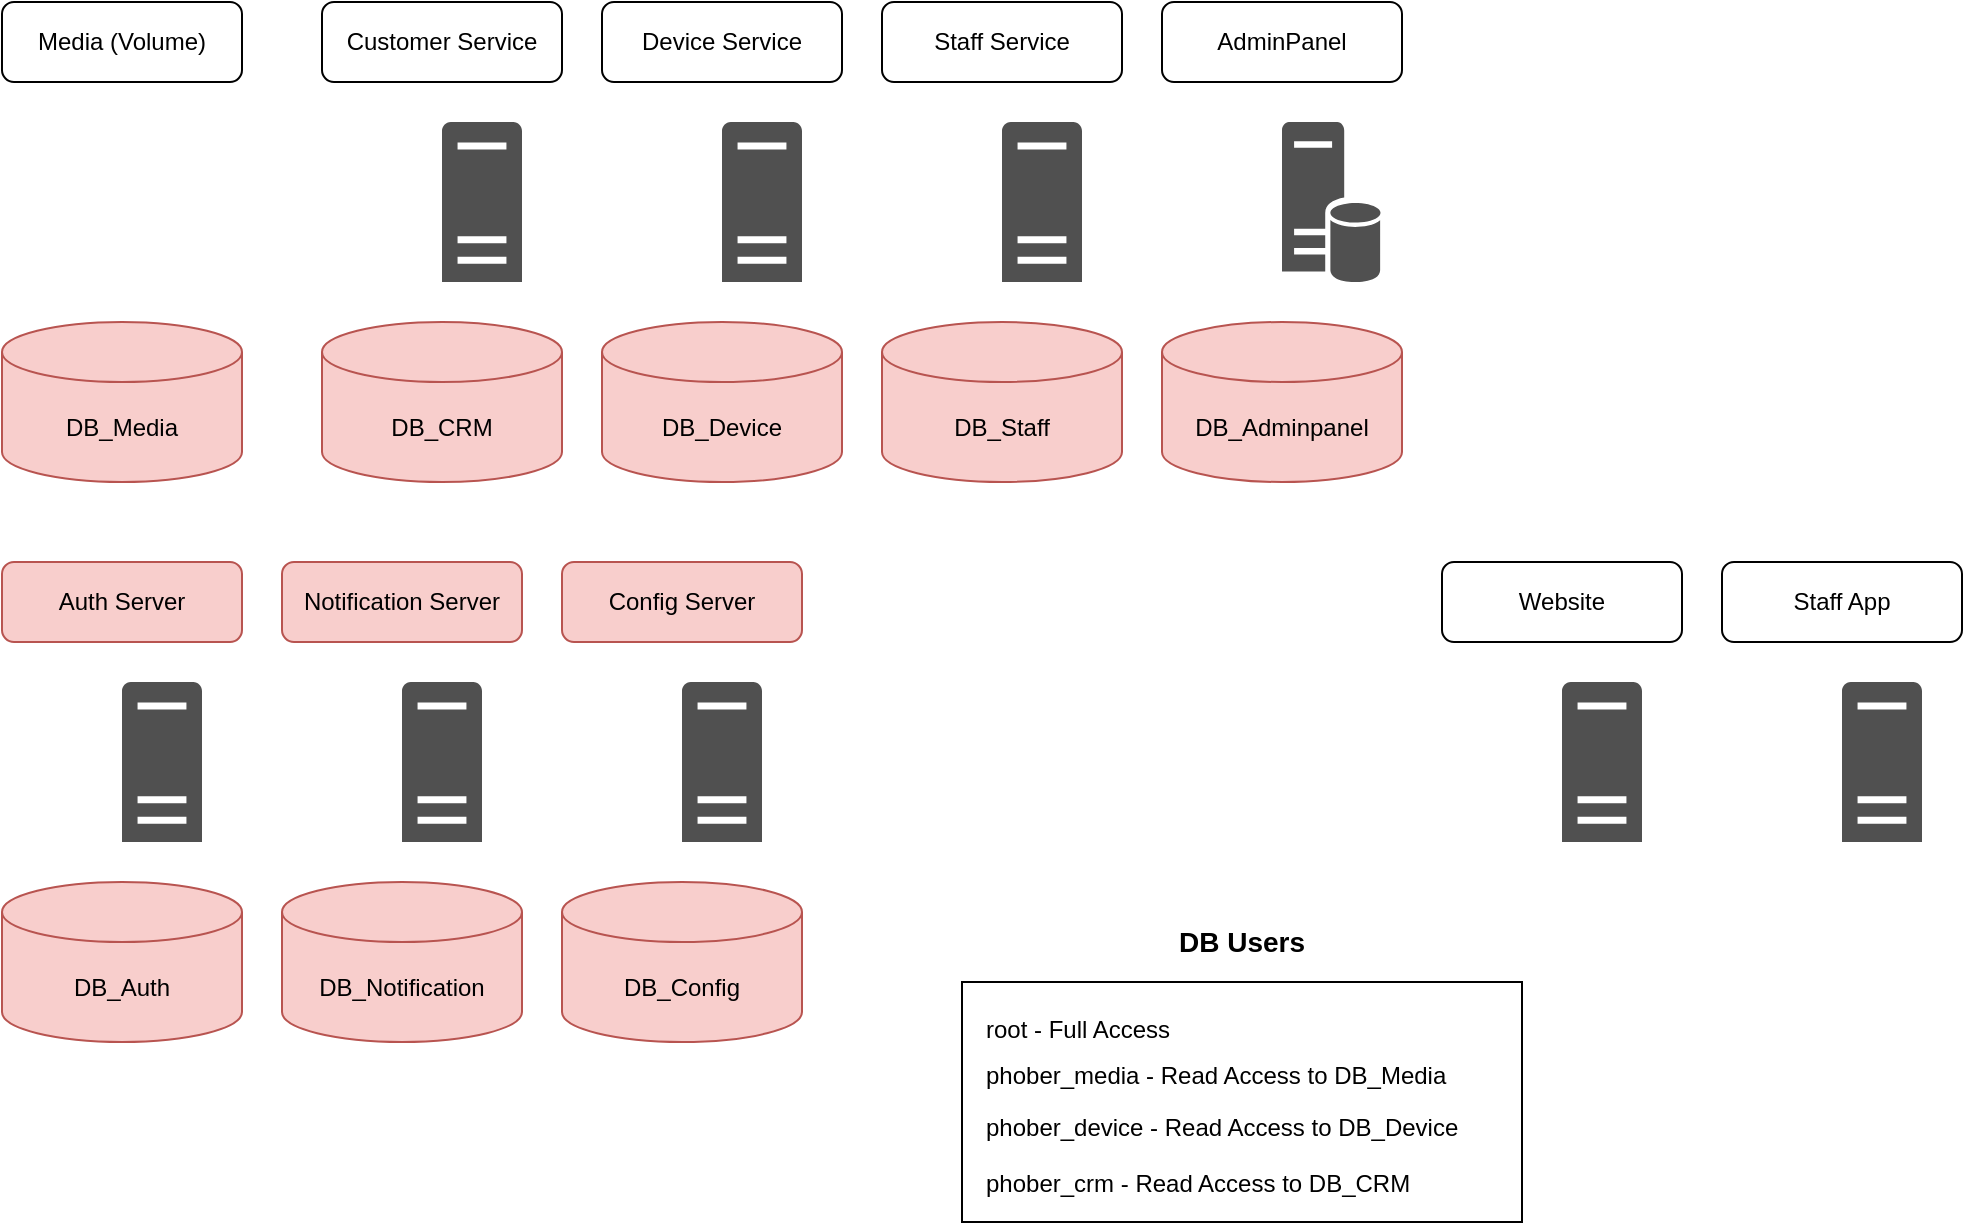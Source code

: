 <mxfile version="23.0.2" type="github" pages="2">
  <diagram id="f106602c-feb2-e66a-4537-3a34d633f6aa" name="Services">
    <mxGraphModel dx="1063" dy="619" grid="1" gridSize="10" guides="1" tooltips="1" connect="1" arrows="1" fold="1" page="1" pageScale="1" pageWidth="1169" pageHeight="827" background="none" math="0" shadow="0">
      <root>
        <mxCell id="0" />
        <mxCell id="1" parent="0" />
        <mxCell id="v0CTncaFIIi6fotuZivB-25" value="" style="group" parent="1" vertex="1" connectable="0">
          <mxGeometry x="200" y="40" width="120" height="240" as="geometry" />
        </mxCell>
        <mxCell id="v0CTncaFIIi6fotuZivB-26" value="" style="group" parent="v0CTncaFIIi6fotuZivB-25" vertex="1" connectable="0">
          <mxGeometry width="120" height="140" as="geometry" />
        </mxCell>
        <mxCell id="v0CTncaFIIi6fotuZivB-27" value="Customer Service" style="rounded=1;whiteSpace=wrap;html=1;" parent="v0CTncaFIIi6fotuZivB-26" vertex="1">
          <mxGeometry width="120" height="40" as="geometry" />
        </mxCell>
        <UserObject label="" id="v0CTncaFIIi6fotuZivB-28">
          <mxCell style="group" parent="v0CTncaFIIi6fotuZivB-26" vertex="1" connectable="0">
            <mxGeometry x="10" y="60" width="100" height="80" as="geometry" />
          </mxCell>
        </UserObject>
        <mxCell id="v0CTncaFIIi6fotuZivB-29" value="" style="sketch=0;pointerEvents=1;shadow=0;dashed=0;html=1;strokeColor=none;fillColor=#505050;labelPosition=center;verticalLabelPosition=bottom;verticalAlign=top;outlineConnect=0;align=center;shape=mxgraph.office.servers.server_generic;" parent="v0CTncaFIIi6fotuZivB-28" vertex="1">
          <mxGeometry x="50" width="40" height="80" as="geometry" />
        </mxCell>
        <mxCell id="v0CTncaFIIi6fotuZivB-30" value="" style="shape=image;html=1;verticalAlign=top;verticalLabelPosition=bottom;labelBackgroundColor=#ffffff;imageAspect=0;aspect=fixed;image=https://cdn3.iconfinder.com/data/icons/popular-services-brands/512/laravel-128.png" parent="v0CTncaFIIi6fotuZivB-28" vertex="1">
          <mxGeometry x="11.88" y="44" width="30" height="30" as="geometry" />
        </mxCell>
        <mxCell id="v0CTncaFIIi6fotuZivB-31" value="" style="shape=image;html=1;verticalAlign=top;verticalLabelPosition=bottom;labelBackgroundColor=#ffffff;imageAspect=0;aspect=fixed;image=https://cdn4.iconfinder.com/data/icons/logos-3/568/php-logo-128.png" parent="v0CTncaFIIi6fotuZivB-28" vertex="1">
          <mxGeometry x="11.88" y="10" width="30" height="30" as="geometry" />
        </mxCell>
        <mxCell id="v0CTncaFIIi6fotuZivB-32" value="DB_CRM" style="shape=cylinder3;whiteSpace=wrap;html=1;boundedLbl=1;backgroundOutline=1;size=15;fillColor=#f8cecc;strokeColor=#b85450;" parent="v0CTncaFIIi6fotuZivB-25" vertex="1">
          <mxGeometry y="160" width="120" height="80" as="geometry" />
        </mxCell>
        <mxCell id="xkKTBkhneHixOB8WJE4L-1" value="" style="group" parent="1" vertex="1" connectable="0">
          <mxGeometry x="340" y="40" width="120" height="240" as="geometry" />
        </mxCell>
        <mxCell id="xkKTBkhneHixOB8WJE4L-2" value="" style="group" parent="xkKTBkhneHixOB8WJE4L-1" vertex="1" connectable="0">
          <mxGeometry width="120" height="140" as="geometry" />
        </mxCell>
        <mxCell id="xkKTBkhneHixOB8WJE4L-3" value="Device Service" style="rounded=1;whiteSpace=wrap;html=1;" parent="xkKTBkhneHixOB8WJE4L-2" vertex="1">
          <mxGeometry width="120" height="40" as="geometry" />
        </mxCell>
        <UserObject label="" id="xkKTBkhneHixOB8WJE4L-4">
          <mxCell style="group" parent="xkKTBkhneHixOB8WJE4L-2" vertex="1" connectable="0">
            <mxGeometry x="10" y="60" width="100" height="80" as="geometry" />
          </mxCell>
        </UserObject>
        <mxCell id="xkKTBkhneHixOB8WJE4L-5" value="" style="sketch=0;pointerEvents=1;shadow=0;dashed=0;html=1;strokeColor=none;fillColor=#505050;labelPosition=center;verticalLabelPosition=bottom;verticalAlign=top;outlineConnect=0;align=center;shape=mxgraph.office.servers.server_generic;" parent="xkKTBkhneHixOB8WJE4L-4" vertex="1">
          <mxGeometry x="50" width="40" height="80" as="geometry" />
        </mxCell>
        <mxCell id="xkKTBkhneHixOB8WJE4L-6" value="" style="shape=image;html=1;verticalAlign=top;verticalLabelPosition=bottom;labelBackgroundColor=#ffffff;imageAspect=0;aspect=fixed;image=https://cdn3.iconfinder.com/data/icons/popular-services-brands/512/laravel-128.png" parent="xkKTBkhneHixOB8WJE4L-4" vertex="1">
          <mxGeometry x="11.88" y="44" width="30" height="30" as="geometry" />
        </mxCell>
        <mxCell id="xkKTBkhneHixOB8WJE4L-7" value="" style="shape=image;html=1;verticalAlign=top;verticalLabelPosition=bottom;labelBackgroundColor=#ffffff;imageAspect=0;aspect=fixed;image=https://cdn4.iconfinder.com/data/icons/logos-3/568/php-logo-128.png" parent="xkKTBkhneHixOB8WJE4L-4" vertex="1">
          <mxGeometry x="11.88" y="10" width="30" height="30" as="geometry" />
        </mxCell>
        <mxCell id="xkKTBkhneHixOB8WJE4L-8" value="DB_Device" style="shape=cylinder3;whiteSpace=wrap;html=1;boundedLbl=1;backgroundOutline=1;size=15;fillColor=#f8cecc;strokeColor=#b85450;" parent="xkKTBkhneHixOB8WJE4L-1" vertex="1">
          <mxGeometry y="160" width="120" height="80" as="geometry" />
        </mxCell>
        <mxCell id="xkKTBkhneHixOB8WJE4L-9" value="" style="group" parent="1" vertex="1" connectable="0">
          <mxGeometry x="480" y="40" width="120" height="240" as="geometry" />
        </mxCell>
        <mxCell id="xkKTBkhneHixOB8WJE4L-10" value="" style="group" parent="xkKTBkhneHixOB8WJE4L-9" vertex="1" connectable="0">
          <mxGeometry width="120" height="140" as="geometry" />
        </mxCell>
        <mxCell id="xkKTBkhneHixOB8WJE4L-11" value="Staff Service" style="rounded=1;whiteSpace=wrap;html=1;" parent="xkKTBkhneHixOB8WJE4L-10" vertex="1">
          <mxGeometry width="120" height="40" as="geometry" />
        </mxCell>
        <UserObject label="" id="xkKTBkhneHixOB8WJE4L-12">
          <mxCell style="group" parent="xkKTBkhneHixOB8WJE4L-10" vertex="1" connectable="0">
            <mxGeometry x="10" y="60" width="100" height="80" as="geometry" />
          </mxCell>
        </UserObject>
        <mxCell id="xkKTBkhneHixOB8WJE4L-13" value="" style="sketch=0;pointerEvents=1;shadow=0;dashed=0;html=1;strokeColor=none;fillColor=#505050;labelPosition=center;verticalLabelPosition=bottom;verticalAlign=top;outlineConnect=0;align=center;shape=mxgraph.office.servers.server_generic;" parent="xkKTBkhneHixOB8WJE4L-12" vertex="1">
          <mxGeometry x="50" width="40" height="80" as="geometry" />
        </mxCell>
        <mxCell id="xkKTBkhneHixOB8WJE4L-14" value="" style="shape=image;html=1;verticalAlign=top;verticalLabelPosition=bottom;labelBackgroundColor=#ffffff;imageAspect=0;aspect=fixed;image=https://cdn3.iconfinder.com/data/icons/popular-services-brands/512/laravel-128.png" parent="xkKTBkhneHixOB8WJE4L-12" vertex="1">
          <mxGeometry x="11.88" y="44" width="30" height="30" as="geometry" />
        </mxCell>
        <mxCell id="xkKTBkhneHixOB8WJE4L-15" value="" style="shape=image;html=1;verticalAlign=top;verticalLabelPosition=bottom;labelBackgroundColor=#ffffff;imageAspect=0;aspect=fixed;image=https://cdn4.iconfinder.com/data/icons/logos-3/568/php-logo-128.png" parent="xkKTBkhneHixOB8WJE4L-12" vertex="1">
          <mxGeometry x="11.88" y="10" width="30" height="30" as="geometry" />
        </mxCell>
        <mxCell id="xkKTBkhneHixOB8WJE4L-16" value="DB_Staff" style="shape=cylinder3;whiteSpace=wrap;html=1;boundedLbl=1;backgroundOutline=1;size=15;fillColor=#f8cecc;strokeColor=#b85450;" parent="xkKTBkhneHixOB8WJE4L-9" vertex="1">
          <mxGeometry y="160" width="120" height="80" as="geometry" />
        </mxCell>
        <mxCell id="xkKTBkhneHixOB8WJE4L-17" value="" style="group" parent="1" vertex="1" connectable="0">
          <mxGeometry x="900" y="320" width="120" height="140" as="geometry" />
        </mxCell>
        <mxCell id="xkKTBkhneHixOB8WJE4L-18" value="Staff App" style="rounded=1;whiteSpace=wrap;html=1;" parent="xkKTBkhneHixOB8WJE4L-17" vertex="1">
          <mxGeometry width="120" height="40" as="geometry" />
        </mxCell>
        <UserObject label="" id="xkKTBkhneHixOB8WJE4L-19">
          <mxCell style="group" parent="xkKTBkhneHixOB8WJE4L-17" vertex="1" connectable="0">
            <mxGeometry x="10" y="60" width="100" height="80" as="geometry" />
          </mxCell>
        </UserObject>
        <mxCell id="xkKTBkhneHixOB8WJE4L-20" value="" style="sketch=0;pointerEvents=1;shadow=0;dashed=0;html=1;strokeColor=none;fillColor=#505050;labelPosition=center;verticalLabelPosition=bottom;verticalAlign=top;outlineConnect=0;align=center;shape=mxgraph.office.servers.server_generic;" parent="xkKTBkhneHixOB8WJE4L-19" vertex="1">
          <mxGeometry x="50" width="40" height="80" as="geometry" />
        </mxCell>
        <mxCell id="xkKTBkhneHixOB8WJE4L-21" value="" style="shape=image;html=1;verticalAlign=top;verticalLabelPosition=bottom;labelBackgroundColor=#ffffff;imageAspect=0;aspect=fixed;image=https://cdn4.iconfinder.com/data/icons/logos-3/600/React.js_logo-128.png" parent="xkKTBkhneHixOB8WJE4L-19" vertex="1">
          <mxGeometry y="21.51" width="36.99" height="36.99" as="geometry" />
        </mxCell>
        <mxCell id="xkKTBkhneHixOB8WJE4L-22" value="" style="group" parent="1" vertex="1" connectable="0">
          <mxGeometry x="760" y="320" width="120" height="140" as="geometry" />
        </mxCell>
        <mxCell id="xkKTBkhneHixOB8WJE4L-23" value="Website" style="rounded=1;whiteSpace=wrap;html=1;" parent="xkKTBkhneHixOB8WJE4L-22" vertex="1">
          <mxGeometry width="120" height="40" as="geometry" />
        </mxCell>
        <UserObject label="" id="xkKTBkhneHixOB8WJE4L-24">
          <mxCell style="group" parent="xkKTBkhneHixOB8WJE4L-22" vertex="1" connectable="0">
            <mxGeometry x="10" y="60" width="100" height="80" as="geometry" />
          </mxCell>
        </UserObject>
        <mxCell id="xkKTBkhneHixOB8WJE4L-25" value="" style="sketch=0;pointerEvents=1;shadow=0;dashed=0;html=1;strokeColor=none;fillColor=#505050;labelPosition=center;verticalLabelPosition=bottom;verticalAlign=top;outlineConnect=0;align=center;shape=mxgraph.office.servers.server_generic;" parent="xkKTBkhneHixOB8WJE4L-24" vertex="1">
          <mxGeometry x="50" width="40" height="80" as="geometry" />
        </mxCell>
        <mxCell id="xkKTBkhneHixOB8WJE4L-26" value="" style="shape=image;html=1;verticalAlign=top;verticalLabelPosition=bottom;labelBackgroundColor=#ffffff;imageAspect=0;aspect=fixed;image=https://cdn4.iconfinder.com/data/icons/logos-3/600/React.js_logo-128.png" parent="xkKTBkhneHixOB8WJE4L-24" vertex="1">
          <mxGeometry y="21.51" width="36.99" height="36.99" as="geometry" />
        </mxCell>
        <mxCell id="xkKTBkhneHixOB8WJE4L-41" value="" style="group" parent="1" vertex="1" connectable="0">
          <mxGeometry x="180" y="320" width="120" height="240" as="geometry" />
        </mxCell>
        <mxCell id="xkKTBkhneHixOB8WJE4L-42" value="" style="group" parent="xkKTBkhneHixOB8WJE4L-41" vertex="1" connectable="0">
          <mxGeometry width="120" height="140" as="geometry" />
        </mxCell>
        <mxCell id="xkKTBkhneHixOB8WJE4L-43" value="Notification Server" style="rounded=1;whiteSpace=wrap;html=1;fillColor=#f8cecc;strokeColor=#b85450;" parent="xkKTBkhneHixOB8WJE4L-42" vertex="1">
          <mxGeometry width="120" height="40" as="geometry" />
        </mxCell>
        <UserObject label="" id="xkKTBkhneHixOB8WJE4L-44">
          <mxCell style="group" parent="xkKTBkhneHixOB8WJE4L-42" vertex="1" connectable="0">
            <mxGeometry x="10" y="60" width="100" height="80" as="geometry" />
          </mxCell>
        </UserObject>
        <mxCell id="xkKTBkhneHixOB8WJE4L-45" value="" style="sketch=0;pointerEvents=1;shadow=0;dashed=0;html=1;strokeColor=none;fillColor=#505050;labelPosition=center;verticalLabelPosition=bottom;verticalAlign=top;outlineConnect=0;align=center;shape=mxgraph.office.servers.server_generic;" parent="xkKTBkhneHixOB8WJE4L-44" vertex="1">
          <mxGeometry x="50" width="40" height="80" as="geometry" />
        </mxCell>
        <mxCell id="xkKTBkhneHixOB8WJE4L-46" value="" style="shape=image;html=1;verticalAlign=top;verticalLabelPosition=bottom;labelBackgroundColor=#ffffff;imageAspect=0;aspect=fixed;image=https://cdn3.iconfinder.com/data/icons/popular-services-brands/512/laravel-128.png" parent="xkKTBkhneHixOB8WJE4L-44" vertex="1">
          <mxGeometry x="11.88" y="44" width="30" height="30" as="geometry" />
        </mxCell>
        <mxCell id="xkKTBkhneHixOB8WJE4L-47" value="" style="shape=image;html=1;verticalAlign=top;verticalLabelPosition=bottom;labelBackgroundColor=#ffffff;imageAspect=0;aspect=fixed;image=https://cdn4.iconfinder.com/data/icons/logos-3/568/php-logo-128.png" parent="xkKTBkhneHixOB8WJE4L-44" vertex="1">
          <mxGeometry x="11.88" y="10" width="30" height="30" as="geometry" />
        </mxCell>
        <mxCell id="xkKTBkhneHixOB8WJE4L-48" value="DB_Notification" style="shape=cylinder3;whiteSpace=wrap;html=1;boundedLbl=1;backgroundOutline=1;size=15;fillColor=#f8cecc;strokeColor=#b85450;" parent="xkKTBkhneHixOB8WJE4L-41" vertex="1">
          <mxGeometry y="160" width="120" height="80" as="geometry" />
        </mxCell>
        <mxCell id="xkKTBkhneHixOB8WJE4L-49" value="" style="group" parent="1" vertex="1" connectable="0">
          <mxGeometry x="40" y="320" width="120" height="240" as="geometry" />
        </mxCell>
        <mxCell id="xkKTBkhneHixOB8WJE4L-50" value="" style="group" parent="xkKTBkhneHixOB8WJE4L-49" vertex="1" connectable="0">
          <mxGeometry width="120" height="140" as="geometry" />
        </mxCell>
        <UserObject label="" id="xkKTBkhneHixOB8WJE4L-52">
          <mxCell style="group" parent="xkKTBkhneHixOB8WJE4L-50" vertex="1" connectable="0">
            <mxGeometry x="10" y="60" width="100" height="80" as="geometry" />
          </mxCell>
        </UserObject>
        <mxCell id="xkKTBkhneHixOB8WJE4L-53" value="" style="sketch=0;pointerEvents=1;shadow=0;dashed=0;html=1;strokeColor=none;fillColor=#505050;labelPosition=center;verticalLabelPosition=bottom;verticalAlign=top;outlineConnect=0;align=center;shape=mxgraph.office.servers.server_generic;" parent="xkKTBkhneHixOB8WJE4L-52" vertex="1">
          <mxGeometry x="50" width="40" height="80" as="geometry" />
        </mxCell>
        <mxCell id="xkKTBkhneHixOB8WJE4L-54" value="" style="shape=image;html=1;verticalAlign=top;verticalLabelPosition=bottom;labelBackgroundColor=#ffffff;imageAspect=0;aspect=fixed;image=https://cdn3.iconfinder.com/data/icons/popular-services-brands/512/laravel-128.png" parent="xkKTBkhneHixOB8WJE4L-52" vertex="1">
          <mxGeometry x="11.88" y="44" width="30" height="30" as="geometry" />
        </mxCell>
        <mxCell id="xkKTBkhneHixOB8WJE4L-55" value="" style="shape=image;html=1;verticalAlign=top;verticalLabelPosition=bottom;labelBackgroundColor=#ffffff;imageAspect=0;aspect=fixed;image=https://cdn4.iconfinder.com/data/icons/logos-3/568/php-logo-128.png" parent="xkKTBkhneHixOB8WJE4L-52" vertex="1">
          <mxGeometry x="11.88" y="10" width="30" height="30" as="geometry" />
        </mxCell>
        <mxCell id="xkKTBkhneHixOB8WJE4L-59" value="Auth Server" style="rounded=1;whiteSpace=wrap;html=1;fillColor=#f8cecc;strokeColor=#b85450;" parent="xkKTBkhneHixOB8WJE4L-50" vertex="1">
          <mxGeometry width="120" height="40" as="geometry" />
        </mxCell>
        <mxCell id="xkKTBkhneHixOB8WJE4L-56" value="DB_Auth" style="shape=cylinder3;whiteSpace=wrap;html=1;boundedLbl=1;backgroundOutline=1;size=15;fillColor=#f8cecc;strokeColor=#b85450;" parent="xkKTBkhneHixOB8WJE4L-49" vertex="1">
          <mxGeometry y="160" width="120" height="80" as="geometry" />
        </mxCell>
        <mxCell id="xkKTBkhneHixOB8WJE4L-61" value="" style="group;labelBackgroundColor=none;labelBorderColor=none;shadow=0;" parent="1" vertex="1" connectable="0">
          <mxGeometry x="620" y="40" width="120" height="240" as="geometry" />
        </mxCell>
        <mxCell id="xkKTBkhneHixOB8WJE4L-62" value="" style="rounded=0;whiteSpace=wrap;html=1;fillColor=none;strokeColor=none;shadow=0;sketch=0;glass=0;" parent="xkKTBkhneHixOB8WJE4L-61" vertex="1">
          <mxGeometry width="120" height="240" as="geometry" />
        </mxCell>
        <mxCell id="xkKTBkhneHixOB8WJE4L-63" value="AdminPanel" style="rounded=1;whiteSpace=wrap;html=1;" parent="xkKTBkhneHixOB8WJE4L-61" vertex="1">
          <mxGeometry width="120" height="40" as="geometry" />
        </mxCell>
        <UserObject label="" id="xkKTBkhneHixOB8WJE4L-64">
          <mxCell style="group" parent="xkKTBkhneHixOB8WJE4L-61" vertex="1" connectable="0">
            <mxGeometry x="10" y="60" width="100" height="80" as="geometry" />
          </mxCell>
        </UserObject>
        <mxCell id="xkKTBkhneHixOB8WJE4L-65" value="" style="sketch=0;pointerEvents=1;shadow=0;dashed=0;html=1;strokeColor=none;fillColor=#505050;labelPosition=center;verticalLabelPosition=bottom;verticalAlign=top;outlineConnect=0;align=center;shape=mxgraph.office.servers.database_server;rounded=0;fontSize=13;" parent="xkKTBkhneHixOB8WJE4L-64" vertex="1">
          <mxGeometry x="50" width="50" height="80" as="geometry" />
        </mxCell>
        <mxCell id="xkKTBkhneHixOB8WJE4L-66" value="" style="shape=image;html=1;verticalAlign=top;verticalLabelPosition=bottom;labelBackgroundColor=#ffffff;imageAspect=0;aspect=fixed;image=https://cdn4.iconfinder.com/data/icons/logos-3/568/php-logo-128.png" parent="xkKTBkhneHixOB8WJE4L-64" vertex="1">
          <mxGeometry x="10" y="10" width="30" height="30" as="geometry" />
        </mxCell>
        <mxCell id="xkKTBkhneHixOB8WJE4L-67" value="" style="shape=image;html=1;verticalAlign=top;verticalLabelPosition=bottom;labelBackgroundColor=#ffffff;imageAspect=0;aspect=fixed;image=https://cdn3.iconfinder.com/data/icons/popular-services-brands/512/laravel-128.png" parent="xkKTBkhneHixOB8WJE4L-64" vertex="1">
          <mxGeometry x="10" y="40" width="30" height="30" as="geometry" />
        </mxCell>
        <mxCell id="xkKTBkhneHixOB8WJE4L-68" value="DB_Adminpanel" style="shape=cylinder3;whiteSpace=wrap;html=1;boundedLbl=1;backgroundOutline=1;size=15;fillColor=#f8cecc;strokeColor=#b85450;" parent="xkKTBkhneHixOB8WJE4L-61" vertex="1">
          <mxGeometry y="160" width="120" height="80" as="geometry" />
        </mxCell>
        <mxCell id="xkKTBkhneHixOB8WJE4L-76" value="" style="group" parent="1" vertex="1" connectable="0">
          <mxGeometry x="320" y="320" width="120" height="240" as="geometry" />
        </mxCell>
        <mxCell id="xkKTBkhneHixOB8WJE4L-35" value="" style="group" parent="xkKTBkhneHixOB8WJE4L-76" vertex="1" connectable="0">
          <mxGeometry width="120" height="140" as="geometry" />
        </mxCell>
        <mxCell id="xkKTBkhneHixOB8WJE4L-36" value="Config Server" style="rounded=1;whiteSpace=wrap;html=1;fillColor=#f8cecc;strokeColor=#b85450;" parent="xkKTBkhneHixOB8WJE4L-35" vertex="1">
          <mxGeometry width="120" height="40" as="geometry" />
        </mxCell>
        <UserObject label="" id="xkKTBkhneHixOB8WJE4L-37">
          <mxCell style="group" parent="xkKTBkhneHixOB8WJE4L-35" vertex="1" connectable="0">
            <mxGeometry x="10" y="60" width="100" height="80" as="geometry" />
          </mxCell>
        </UserObject>
        <mxCell id="xkKTBkhneHixOB8WJE4L-38" value="" style="sketch=0;pointerEvents=1;shadow=0;dashed=0;html=1;strokeColor=none;fillColor=#505050;labelPosition=center;verticalLabelPosition=bottom;verticalAlign=top;outlineConnect=0;align=center;shape=mxgraph.office.servers.server_generic;" parent="xkKTBkhneHixOB8WJE4L-37" vertex="1">
          <mxGeometry x="50" width="40" height="80" as="geometry" />
        </mxCell>
        <mxCell id="xkKTBkhneHixOB8WJE4L-40" value="" style="shape=image;html=1;verticalAlign=top;verticalLabelPosition=bottom;labelBackgroundColor=#ffffff;imageAspect=0;aspect=fixed;image=https://cdn4.iconfinder.com/data/icons/logos-3/568/php-logo-128.png" parent="xkKTBkhneHixOB8WJE4L-37" vertex="1">
          <mxGeometry x="11.88" y="10" width="30" height="30" as="geometry" />
        </mxCell>
        <mxCell id="xkKTBkhneHixOB8WJE4L-60" value="" style="shape=image;html=1;verticalAlign=top;verticalLabelPosition=bottom;labelBackgroundColor=#ffffff;imageAspect=0;aspect=fixed;image=https://cdn3.iconfinder.com/data/icons/popular-services-brands/512/laravel-128.png" parent="xkKTBkhneHixOB8WJE4L-37" vertex="1">
          <mxGeometry x="11.88" y="40" width="30" height="30" as="geometry" />
        </mxCell>
        <mxCell id="xkKTBkhneHixOB8WJE4L-74" value="DB_Config" style="shape=cylinder3;whiteSpace=wrap;html=1;boundedLbl=1;backgroundOutline=1;size=15;fillColor=#f8cecc;strokeColor=#b85450;" parent="xkKTBkhneHixOB8WJE4L-76" vertex="1">
          <mxGeometry y="160" width="120" height="80" as="geometry" />
        </mxCell>
        <mxCell id="G6aGy8yDLXvWB7rsEnhy-1" value="" style="group" parent="1" vertex="1" connectable="0">
          <mxGeometry x="520" y="490" width="280" height="160" as="geometry" />
        </mxCell>
        <mxCell id="G6aGy8yDLXvWB7rsEnhy-2" value="&lt;p style=&quot;line-height: 0.9 ; font-size: 12px&quot;&gt;&lt;span style=&quot;font-size: 12px&quot;&gt;root - Full Access&lt;/span&gt;&lt;/p&gt;&lt;p style=&quot;line-height: 0.9 ; font-size: 12px&quot;&gt;&lt;span style=&quot;font-size: 12px&quot;&gt;phober_media - Read Access to DB_Media&lt;/span&gt;&lt;br style=&quot;font-size: 12px&quot;&gt;&lt;/p&gt;&lt;p style=&quot;line-height: 1.4 ; font-size: 12px&quot;&gt;phober_device - Read Access to DB_Device&lt;/p&gt;&lt;p style=&quot;line-height: 1.4 ; font-size: 12px&quot;&gt;phober_crm - Read Access to DB_CRM&lt;/p&gt;&lt;p style=&quot;font-size: 12px&quot;&gt;&lt;/p&gt;" style="rounded=0;whiteSpace=wrap;html=1;align=left;verticalAlign=top;fontSize=12;spacingRight=0;spacingLeft=10;" parent="G6aGy8yDLXvWB7rsEnhy-1" vertex="1">
          <mxGeometry y="40" width="280" height="120" as="geometry" />
        </mxCell>
        <mxCell id="G6aGy8yDLXvWB7rsEnhy-3" value="DB Users" style="text;html=1;strokeColor=none;fillColor=none;align=center;verticalAlign=middle;whiteSpace=wrap;rounded=0;fontSize=14;fontStyle=1" parent="G6aGy8yDLXvWB7rsEnhy-1" vertex="1">
          <mxGeometry x="80" width="120" height="40" as="geometry" />
        </mxCell>
        <mxCell id="CWDdZMECSoDCCekiQztZ-2" value="" style="group" vertex="1" connectable="0" parent="1">
          <mxGeometry x="40" y="40" width="120" height="240" as="geometry" />
        </mxCell>
        <mxCell id="xkKTBkhneHixOB8WJE4L-69" value="DB_Media" style="shape=cylinder3;whiteSpace=wrap;html=1;boundedLbl=1;backgroundOutline=1;size=15;fillColor=#f8cecc;strokeColor=#b85450;" parent="CWDdZMECSoDCCekiQztZ-2" vertex="1">
          <mxGeometry y="160" width="120" height="80" as="geometry" />
        </mxCell>
        <mxCell id="CWDdZMECSoDCCekiQztZ-1" value="Media (Volume)" style="rounded=1;whiteSpace=wrap;html=1;" vertex="1" parent="CWDdZMECSoDCCekiQztZ-2">
          <mxGeometry width="120" height="40" as="geometry" />
        </mxCell>
      </root>
    </mxGraphModel>
  </diagram>
  <diagram id="wZjCUTF8q73ZakTLoRfZ" name="API Gateway">
    <mxGraphModel dx="1158" dy="509" grid="1" gridSize="10" guides="1" tooltips="1" connect="1" arrows="1" fold="1" page="1" pageScale="1" pageWidth="850" pageHeight="1100" math="0" shadow="0">
      <root>
        <mxCell id="0" />
        <mxCell id="1" parent="0" />
        <mxCell id="itbTuKBZOuvL5Txidx95-3" value="Customer Service" style="rounded=1;whiteSpace=wrap;html=1;" vertex="1" parent="1">
          <mxGeometry x="280" y="220" width="120" height="40" as="geometry" />
        </mxCell>
        <mxCell id="itbTuKBZOuvL5Txidx95-11" value="Device Service&lt;br&gt;8300" style="rounded=1;whiteSpace=wrap;html=1;" vertex="1" parent="1">
          <mxGeometry x="280" y="120" width="120" height="40" as="geometry" />
        </mxCell>
        <mxCell id="itbTuKBZOuvL5Txidx95-19" value="Staff Service" style="rounded=1;whiteSpace=wrap;html=1;" vertex="1" parent="1">
          <mxGeometry x="280" y="170" width="120" height="40" as="geometry" />
        </mxCell>
        <mxCell id="itbTuKBZOuvL5Txidx95-36" value="Notification Server&lt;br&gt;:8000/notification-server&lt;br style=&quot;border-color: var(--border-color);&quot;&gt;8888" style="rounded=1;whiteSpace=wrap;html=1;fillColor=#f8cecc;strokeColor=#b85450;" vertex="1" parent="1">
          <mxGeometry x="40" y="270" width="160" height="50" as="geometry" />
        </mxCell>
        <mxCell id="itbTuKBZOuvL5Txidx95-60" value="Config Server&lt;br&gt;:8000/config-server&lt;br style=&quot;border-color: var(--border-color);&quot;&gt;8700" style="rounded=1;whiteSpace=wrap;html=1;fillColor=#f8cecc;strokeColor=#b85450;" vertex="1" parent="1">
          <mxGeometry x="40" y="200" width="160" height="50" as="geometry" />
        </mxCell>
        <mxCell id="itbTuKBZOuvL5Txidx95-46" value="Auth Server&lt;br&gt;:8000/auth-server&lt;br&gt;8500" style="rounded=1;whiteSpace=wrap;html=1;fillColor=#f8cecc;strokeColor=#b85450;" vertex="1" parent="1">
          <mxGeometry x="40" y="130" width="160" height="50" as="geometry" />
        </mxCell>
        <mxCell id="itbTuKBZOuvL5Txidx95-49" value="AdminPanel&lt;br&gt;8200" style="rounded=1;whiteSpace=wrap;html=1;" vertex="1" parent="1">
          <mxGeometry x="640" y="40" width="120" height="40" as="geometry" />
        </mxCell>
        <mxCell id="itbTuKBZOuvL5Txidx95-31" value="Website&lt;br&gt;80" style="rounded=1;whiteSpace=wrap;html=1;" vertex="1" parent="1">
          <mxGeometry x="640" y="160" width="120" height="40" as="geometry" />
        </mxCell>
        <mxCell id="itbTuKBZOuvL5Txidx95-26" value="Staff App&lt;br&gt;3030" style="rounded=1;whiteSpace=wrap;html=1;" vertex="1" parent="1">
          <mxGeometry x="480" y="160" width="120" height="40" as="geometry" />
        </mxCell>
        <mxCell id="11gf3nv9ilDiFiaMuEmA-8" style="edgeStyle=orthogonalEdgeStyle;rounded=0;orthogonalLoop=1;jettySize=auto;html=1;entryX=1;entryY=0.5;entryDx=0;entryDy=0;" edge="1" parent="1" source="HvwcbA_cZl2NOecgoTLC-3" target="itbTuKBZOuvL5Txidx95-46">
          <mxGeometry relative="1" as="geometry" />
        </mxCell>
        <mxCell id="11gf3nv9ilDiFiaMuEmA-9" style="edgeStyle=orthogonalEdgeStyle;rounded=0;orthogonalLoop=1;jettySize=auto;html=1;entryX=1;entryY=0.5;entryDx=0;entryDy=0;" edge="1" parent="1" source="HvwcbA_cZl2NOecgoTLC-3" target="itbTuKBZOuvL5Txidx95-60">
          <mxGeometry relative="1" as="geometry" />
        </mxCell>
        <mxCell id="11gf3nv9ilDiFiaMuEmA-10" style="edgeStyle=orthogonalEdgeStyle;rounded=0;orthogonalLoop=1;jettySize=auto;html=1;entryX=1;entryY=0.5;entryDx=0;entryDy=0;" edge="1" parent="1" source="HvwcbA_cZl2NOecgoTLC-3" target="itbTuKBZOuvL5Txidx95-36">
          <mxGeometry relative="1" as="geometry" />
        </mxCell>
        <mxCell id="HvwcbA_cZl2NOecgoTLC-3" value="API Gateway&lt;br&gt;8000" style="rounded=1;whiteSpace=wrap;html=1;fillColor=#FFE599;" vertex="1" parent="1">
          <mxGeometry x="160" y="40" width="120" height="40" as="geometry" />
        </mxCell>
        <mxCell id="HvwcbA_cZl2NOecgoTLC-4" value="phpMyAdmin&lt;br&gt;8900" style="rounded=1;whiteSpace=wrap;html=1;" vertex="1" parent="1">
          <mxGeometry x="480" y="40" width="120" height="40" as="geometry" />
        </mxCell>
      </root>
    </mxGraphModel>
  </diagram>
</mxfile>
